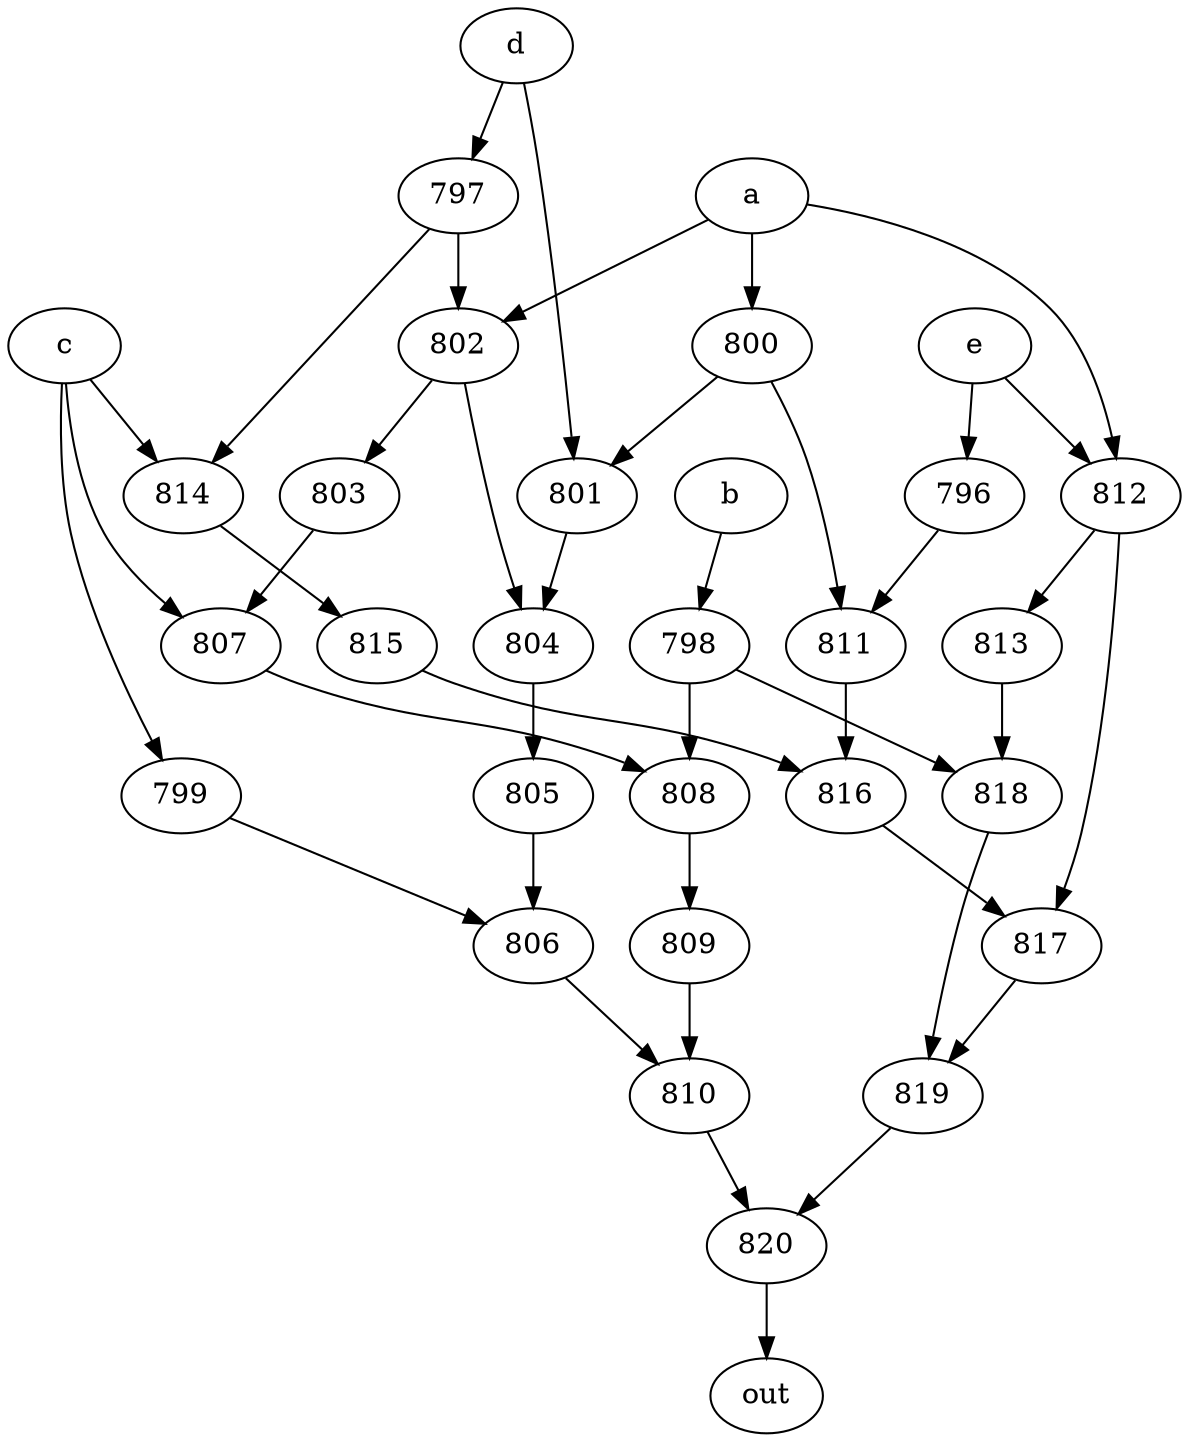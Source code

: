 strict digraph "" {
	820 -> out;
	a -> 800;
	a -> 802;
	a -> 812;
	800 -> 801;
	800 -> 811;
	802 -> 803;
	802 -> 804;
	812 -> 813;
	812 -> 817;
	801 -> 804;
	811 -> 816;
	803 -> 807;
	804 -> 805;
	813 -> 818;
	817 -> 819;
	b -> 798;
	798 -> 808;
	798 -> 818;
	808 -> 809;
	818 -> 819;
	c -> 799;
	c -> 807;
	c -> 814;
	799 -> 806;
	807 -> 808;
	814 -> 815;
	806 -> 810;
	815 -> 816;
	d -> 801;
	d -> 797;
	797 -> 802;
	797 -> 814;
	e -> 812;
	e -> 796;
	796 -> 811;
	816 -> 817;
	809 -> 810;
	819 -> 820;
	810 -> 820;
	805 -> 806;
}
